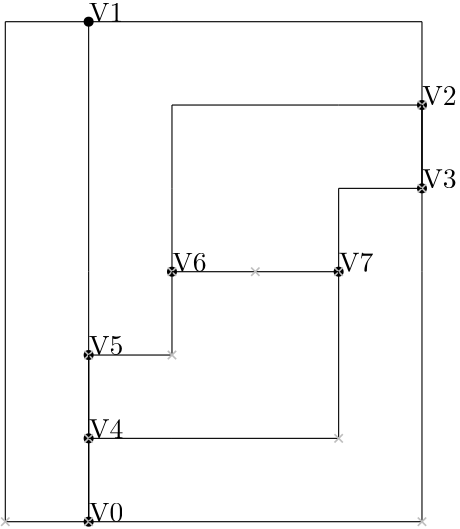 <?xml version="1.0"?>
    <!DOCTYPE ipe SYSTEM "ipe.dtd">
    <ipe version="70005" creator="Ipe 7.1.4">
    <info created="D:20131106154934" modified="D:20131106160041"/>
    <preamble>\usepackage[english]{babel}</preamble>
    <ipestyle name="basic">
    <symbol name="arrow/arc(spx)">
    <path stroke="sym-stroke" fill="sym-stroke" pen="sym-pen">
    0 0 m
    -1 0.333 l
    -1 -0.333 l
    h
    </path>
    </symbol>
    <symbol name="arrow/farc(spx)">
    <path stroke="sym-stroke" fill="white" pen="sym-pen">
    0 0 m
    -1 0.333 l
    -1 -0.333 l
    h
    </path>
    </symbol>
    <symbol name="mark/circle(sx)" transformations="translations">
    <path fill="sym-stroke">
    0.6 0 0 0.6 0 0 e
    0.4 0 0 0.4 0 0 e
    </path>
    </symbol>
    <symbol name="mark/disk(sx)" transformations="translations">
    <path fill="sym-stroke">
    0.6 0 0 0.6 0 0 e
    </path>
    </symbol>
    <symbol name="mark/fdisk(sfx)" transformations="translations">
    <group>
    <path fill="sym-fill">
    0.5 0 0 0.5 0 0 e
    </path>
    <path fill="sym-stroke" fillrule="eofill">
    0.6 0 0 0.6 0 0 e
    0.4 0 0 0.4 0 0 e
    </path>
    </group>
    </symbol>
    <symbol name="mark/box(sx)" transformations="translations">
    <path fill="sym-stroke" fillrule="eofill">
    -0.6 -0.6 m
    0.6 -0.6 l
    0.6 0.6 l
    -0.6 0.6 l
    h
    -0.4 -0.4 m
    0.4 -0.4 l
    0.4 0.4 l
    -0.4 0.4 l
    h
    </path>
    </symbol>
    <symbol name="mark/square(sx)" transformations="translations">
    <path fill="sym-stroke">
    -0.6 -0.6 m
    0.6 -0.6 l
    0.6 0.6 l
    -0.6 0.6 l
    h
    </path>
    </symbol>
    <symbol name="mark/fsquare(sfx)" transformations="translations">
    <group>
    <path fill="sym-fill">
    -0.5 -0.5 m
    0.5 -0.5 l
    0.5 0.5 l
    -0.5 0.5 l
    h
    </path>
    <path fill="sym-stroke" fillrule="eofill">
    -0.6 -0.6 m
    0.6 -0.6 l
    0.6 0.6 l
    -0.6 0.6 l
    h
    -0.4 -0.4 m
    0.4 -0.4 l
    0.4 0.4 l
    -0.4 0.4 l
    h
    </path>
    </group>
    </symbol>
    <symbol name="mark/cross(sx)" transformations="translations">
    <group>
    <path fill="sym-stroke">
    -0.43 -0.57 m
    0.57 0.43 l
    0.43 0.57 l
    -0.57 -0.43 l
    h
    </path>
    <path fill="sym-stroke">
    -0.43 0.57 m
    0.57 -0.43 l
    0.43 -0.57 l
    -0.57 0.43 l
    h
    </path>
    </group>
    </symbol>
    <symbol name="arrow/fnormal(spx)">
    <path stroke="sym-stroke" fill="white" pen="sym-pen">
    0 0 m
    -1 0.333 l
    -1 -0.333 l
    h
    </path>
    </symbol>
    <symbol name="arrow/pointed(spx)">
    <path stroke="sym-stroke" fill="sym-stroke" pen="sym-pen">
    0 0 m
    -1 0.333 l
    -0.8 0 l
    -1 -0.333 l
    h
    </path>
    </symbol>
    <symbol name="arrow/fpointed(spx)">
    <path stroke="sym-stroke" fill="white" pen="sym-pen">
    0 0 m
    -1 0.333 l
    -0.8 0 l
    -1 -0.333 l
    h
    </path>
    </symbol>
    <symbol name="arrow/linear(spx)">
    <path stroke="sym-stroke" pen="sym-pen">
    -1 0.333 m
    0 0 l
    -1 -0.333 l
    </path>
    </symbol>
    <symbol name="arrow/fdouble(spx)">
    <path stroke="sym-stroke" fill="white" pen="sym-pen">
    0 0 m
    -1 0.333 l
    -1 -0.333 l
    h
    -1 0 m
    -2 0.333 l
    -2 -0.333 l
    h
    </path>
    </symbol>
    <symbol name="arrow/double(spx)">
    <path stroke="sym-stroke" fill="sym-stroke" pen="sym-pen">
    0 0 m
    -1 0.333 l
    -1 -0.333 l
    h
    -1 0 m
    -2 0.333 l
    -2 -0.333 l
    h
    </path>
    </symbol>
    <pen name="heavier" value="0.8"/>
    <pen name="fat" value="1.2"/>
    <pen name="ultrafat" value="2"/>
    <symbolsize name="large" value="5"/>
    <symbolsize name="small" value="2"/>
    <symbolsize name="tiny" value="1.1"/>
    <arrowsize name="large" value="10"/>
    <arrowsize name="small" value="5"/>
    <arrowsize name="tiny" value="3"/>
    <color name="red" value="1 0 0"/>
    <color name="green" value="0 1 0"/>
    <color name="blue" value="0 0 1"/>
    <color name="yellow" value="1 1 0"/>
    <color name="orange" value="1 0.647 0"/>
    <color name="gold" value="1 0.843 0"/>
    <color name="purple" value="0.627 0.125 0.941"/>
    <color name="gray" value="0.745"/>
    <color name="brown" value="0.647 0.165 0.165"/>
    <color name="navy" value="0 0 0.502"/>
    <color name="pink" value="1 0.753 0.796"/>
    <color name="seagreen" value="0.18 0.545 0.341"/>
    <color name="turquoise" value="0.251 0.878 0.816"/>
    <color name="violet" value="0.933 0.51 0.933"/>
    <color name="darkblue" value="0 0 0.545"/>
    <color name="darkcyan" value="0 0.545 0.545"/>
    <color name="darkgray" value="0.663"/>
    <color name="darkgreen" value="0 0.392 0"/>
    <color name="darkmagenta" value="0.545 0 0.545"/>
    <color name="darkorange" value="1 0.549 0"/>
    <color name="darkred" value="0.545 0 0"/>
    <color name="lightblue" value="0.678 0.847 0.902"/>
    <color name="lightcyan" value="0.878 1 1"/>
    <color name="lightgray" value="0.827"/>
    <color name="lightgreen" value="0.565 0.933 0.565"/>
    <color name="lightyellow" value="1 1 0.878"/>
    <dashstyle name="dashed" value="[4] 0"/>
    <dashstyle name="dotted" value="[1 3] 0"/>
    <dashstyle name="dash dotted" value="[4 2 1 2] 0"/>
    <dashstyle name="dash dot dotted" value="[4 2 1 2 1 2] 0"/>
    <textsize name="large" value="\large"/>
    <textsize name="Large" value="\Large"/>
    <textsize name="LARGE" value="\LARGE"/>
    <textsize name="huge" value="\huge"/>
    <textsize name="Huge" value="\Huge"/>
    <textsize name="small" value="\small"/>
    <textsize name="footnote" value="\footnotesize"/>
    <textsize name="tiny" value="\tiny"/>
    <textstyle name="center" begin="\begin{center}" end="\end{center}"/>
    <textstyle name="itemize" begin="\begin{itemize}" end="\end{itemize}"/>
    <textstyle name="item" begin="\begin{itemize}\item{}" end="\end{itemize}"/>
    <gridsize name="4 pts" value="4"/>
    <gridsize name="8 pts (~3 mm)" value="8"/>
    <gridsize name="16 pts (~6 mm)" value="16"/>
    <gridsize name="32 pts (~12 mm)" value="32"/>
    <gridsize name="10 pts (~3.5 mm)" value="10"/>
    <gridsize name="20 pts (~7 mm)" value="20"/>
    <gridsize name="14 pts (~5 mm)" value="14"/>
    <gridsize name="28 pts (~10 mm)" value="28"/>
    <gridsize name="56 pts (~20 mm)" value="56"/>
    <anglesize name="90 deg" value="90"/>
    <anglesize name="60 deg" value="60"/>
    <anglesize name="45 deg" value="45"/>
    <anglesize name="30 deg" value="30"/>
    <anglesize name="22.5 deg" value="22.5"/>
    <tiling name="falling" angle="-60" step="4" width="1"/>
    <tiling name="rising" angle="30" step="4" width="1"/>
    <layout paper="1000 1000" origin="0 0" frame="1000 1000" skip="32" crop="yes"/>
    </ipestyle>
    <page>
    <layer name="alpha"/>
    <view layers="alpha" active="alpha"/>
<use name="mark/disk(sx)" pos="430 600" size="normal" stroke="black"/>
<text transformations="translations" pos="430 600" stroke="black" type="label" width="190" height="10" depth="0" valign="baseline" size="normal">V0</text><use name="mark/disk(sx)" pos="430 780" size="normal" stroke="black"/>
<text transformations="translations" pos="430 780" stroke="black" type="label" width="190" height="10" depth="0" valign="baseline" size="normal">V1</text><use name="mark/disk(sx)" pos="550 750" size="normal" stroke="black"/>
<text transformations="translations" pos="550 750" stroke="black" type="label" width="190" height="10" depth="0" valign="baseline" size="normal">V2</text><use name="mark/disk(sx)" pos="550 720" size="normal" stroke="black"/>
<text transformations="translations" pos="550 720" stroke="black" type="label" width="190" height="10" depth="0" valign="baseline" size="normal">V3</text><use name="mark/disk(sx)" pos="430 630" size="normal" stroke="black"/>
<text transformations="translations" pos="430 630" stroke="black" type="label" width="190" height="10" depth="0" valign="baseline" size="normal">V4</text><use name="mark/disk(sx)" pos="430 660" size="normal" stroke="black"/>
<text transformations="translations" pos="430 660" stroke="black" type="label" width="190" height="10" depth="0" valign="baseline" size="normal">V5</text><use name="mark/disk(sx)" pos="460 690" size="normal" stroke="black"/>
<text transformations="translations" pos="460 690" stroke="black" type="label" width="190" height="10" depth="0" valign="baseline" size="normal">V6</text><use name="mark/disk(sx)" pos="520 690" size="normal" stroke="black"/>
<text transformations="translations" pos="520 690" stroke="black" type="label" width="190" height="10" depth="0" valign="baseline" size="normal">V7</text><path stroke="black" pen="normal" dash="normal">
 430 600 m
 400 600 l
 </path>
<path stroke="black" pen="normal" dash="normal">
 400 600 m
 400 600 l
 </path>
<path stroke="black" pen="normal" dash="normal">
 430 780 m
 400 780 l
 </path>
<path stroke="black" pen="normal" dash="normal">
 400 780 m
 400 780 l
 </path>
<path stroke="black" pen="normal" dash="normal">
 400 600 m
 400 780 l
 </path>
<use name="mark/cross(sx)" pos="400 600" size="normal" stroke="gray"/>
<path stroke="black" pen="normal" dash="normal">
 430 600 m
 430 630 l
 </path>
<path stroke="black" pen="normal" dash="normal">
 430 630 m
 430 630 l
 </path>
<path stroke="black" pen="normal" dash="normal">
 430 630 m
 430 600 l
 </path>
<path stroke="black" pen="normal" dash="normal">
 430 600 m
 430 600 l
 </path>
<path stroke="black" pen="normal" dash="normal">
 430 630 m
 430 600 l
 </path>
<use name="mark/cross(sx)" pos="430 600" size="normal" stroke="gray"/>
<path stroke="black" pen="normal" dash="normal">
 430 600 m
 460 600 l
 </path>
<path stroke="black" pen="normal" dash="normal">
 460 600 m
 550 600 l
 </path>
<path stroke="black" pen="normal" dash="normal">
 550 720 m
 550 690 l
 </path>
<path stroke="black" pen="normal" dash="normal">
 550 690 m
 550 690 l
 </path>
<path stroke="black" pen="normal" dash="normal">
 550 600 m
 550 690 l
 </path>
<use name="mark/cross(sx)" pos="550 600" size="normal" stroke="gray"/>
<path stroke="black" pen="normal" dash="normal">
 430 780 m
 430 750 l
 </path>
<path stroke="black" pen="normal" dash="normal">
 430 750 m
 430 750 l
 </path>
<path stroke="black" pen="normal" dash="normal">
 430 660 m
 430 690 l
 </path>
<path stroke="black" pen="normal" dash="normal">
 430 690 m
 430 690 l
 </path>
<path stroke="black" pen="normal" dash="normal">
 430 750 m
 430 690 l
 </path>
<use name="mark/cross(sx)" pos="430 660" size="normal" stroke="gray"/>
<path stroke="black" pen="normal" dash="normal">
 430 780 m
 460 780 l
 </path>
<path stroke="black" pen="normal" dash="normal">
 460 780 m
 550 780 l
 </path>
<path stroke="black" pen="normal" dash="normal">
 550 750 m
 550 780 l
 </path>
<path stroke="black" pen="normal" dash="normal">
 550 780 m
 550 780 l
 </path>
<path stroke="black" pen="normal" dash="normal">
 550 780 m
 550 780 l
 </path>
<use name="mark/cross(sx)" pos="550 750" size="normal" stroke="gray"/>
<path stroke="black" pen="normal" dash="normal">
 550 750 m
 520 750 l
 </path>
<path stroke="black" pen="normal" dash="normal">
 520 750 m
 460 750 l
 </path>
<path stroke="black" pen="normal" dash="normal">
 460 690 m
 460 720 l
 </path>
<path stroke="black" pen="normal" dash="normal">
 460 720 m
 460 720 l
 </path>
<path stroke="black" pen="normal" dash="normal">
 460 750 m
 460 720 l
 </path>
<use name="mark/cross(sx)" pos="460 690" size="normal" stroke="gray"/>
<path stroke="black" pen="normal" dash="normal">
 550 750 m
 550 720 l
 </path>
<path stroke="black" pen="normal" dash="normal">
 550 720 m
 550 720 l
 </path>
<path stroke="black" pen="normal" dash="normal">
 550 720 m
 550 750 l
 </path>
<path stroke="black" pen="normal" dash="normal">
 550 750 m
 550 750 l
 </path>
<path stroke="black" pen="normal" dash="normal">
 550 720 m
 550 750 l
 </path>
<use name="mark/cross(sx)" pos="550 720" size="normal" stroke="gray"/>
<path stroke="black" pen="normal" dash="normal">
 550 720 m
 520 720 l
 </path>
<path stroke="black" pen="normal" dash="normal">
 520 720 m
 520 720 l
 </path>
<path stroke="black" pen="normal" dash="normal">
 520 690 m
 520 720 l
 </path>
<path stroke="black" pen="normal" dash="normal">
 520 720 m
 520 720 l
 </path>
<path stroke="black" pen="normal" dash="normal">
 520 720 m
 520 720 l
 </path>
<use name="mark/cross(sx)" pos="520 690" size="normal" stroke="gray"/>
<path stroke="black" pen="normal" dash="normal">
 430 630 m
 430 660 l
 </path>
<path stroke="black" pen="normal" dash="normal">
 430 660 m
 430 660 l
 </path>
<path stroke="black" pen="normal" dash="normal">
 430 660 m
 430 630 l
 </path>
<path stroke="black" pen="normal" dash="normal">
 430 630 m
 430 630 l
 </path>
<path stroke="black" pen="normal" dash="normal">
 430 660 m
 430 630 l
 </path>
<use name="mark/cross(sx)" pos="430 630" size="normal" stroke="gray"/>
<path stroke="black" pen="normal" dash="normal">
 430 630 m
 460 630 l
 </path>
<path stroke="black" pen="normal" dash="normal">
 460 630 m
 520 630 l
 </path>
<path stroke="black" pen="normal" dash="normal">
 520 690 m
 520 660 l
 </path>
<path stroke="black" pen="normal" dash="normal">
 520 660 m
 520 660 l
 </path>
<path stroke="black" pen="normal" dash="normal">
 520 630 m
 520 660 l
 </path>
<use name="mark/cross(sx)" pos="520 630" size="normal" stroke="gray"/>
<path stroke="black" pen="normal" dash="normal">
 430 660 m
 460 660 l
 </path>
<path stroke="black" pen="normal" dash="normal">
 460 660 m
 460 660 l
 </path>
<path stroke="black" pen="normal" dash="normal">
 460 690 m
 460 660 l
 </path>
<path stroke="black" pen="normal" dash="normal">
 460 660 m
 460 660 l
 </path>
<path stroke="black" pen="normal" dash="normal">
 460 660 m
 460 660 l
 </path>
<use name="mark/cross(sx)" pos="460 660" size="normal" stroke="gray"/>
<path stroke="black" pen="normal" dash="normal">
 460 690 m
 490 690 l
 </path>
<path stroke="black" pen="normal" dash="normal">
 490 690 m
 490 690 l
 </path>
<path stroke="black" pen="normal" dash="normal">
 520 690 m
 490 690 l
 </path>
<path stroke="black" pen="normal" dash="normal">
 490 690 m
 490 690 l
 </path>
<path stroke="black" pen="normal" dash="normal">
 490 690 m
 490 690 l
 </path>
<use name="mark/cross(sx)" pos="490 690" size="normal" stroke="gray"/>
</page>
</ipe>
